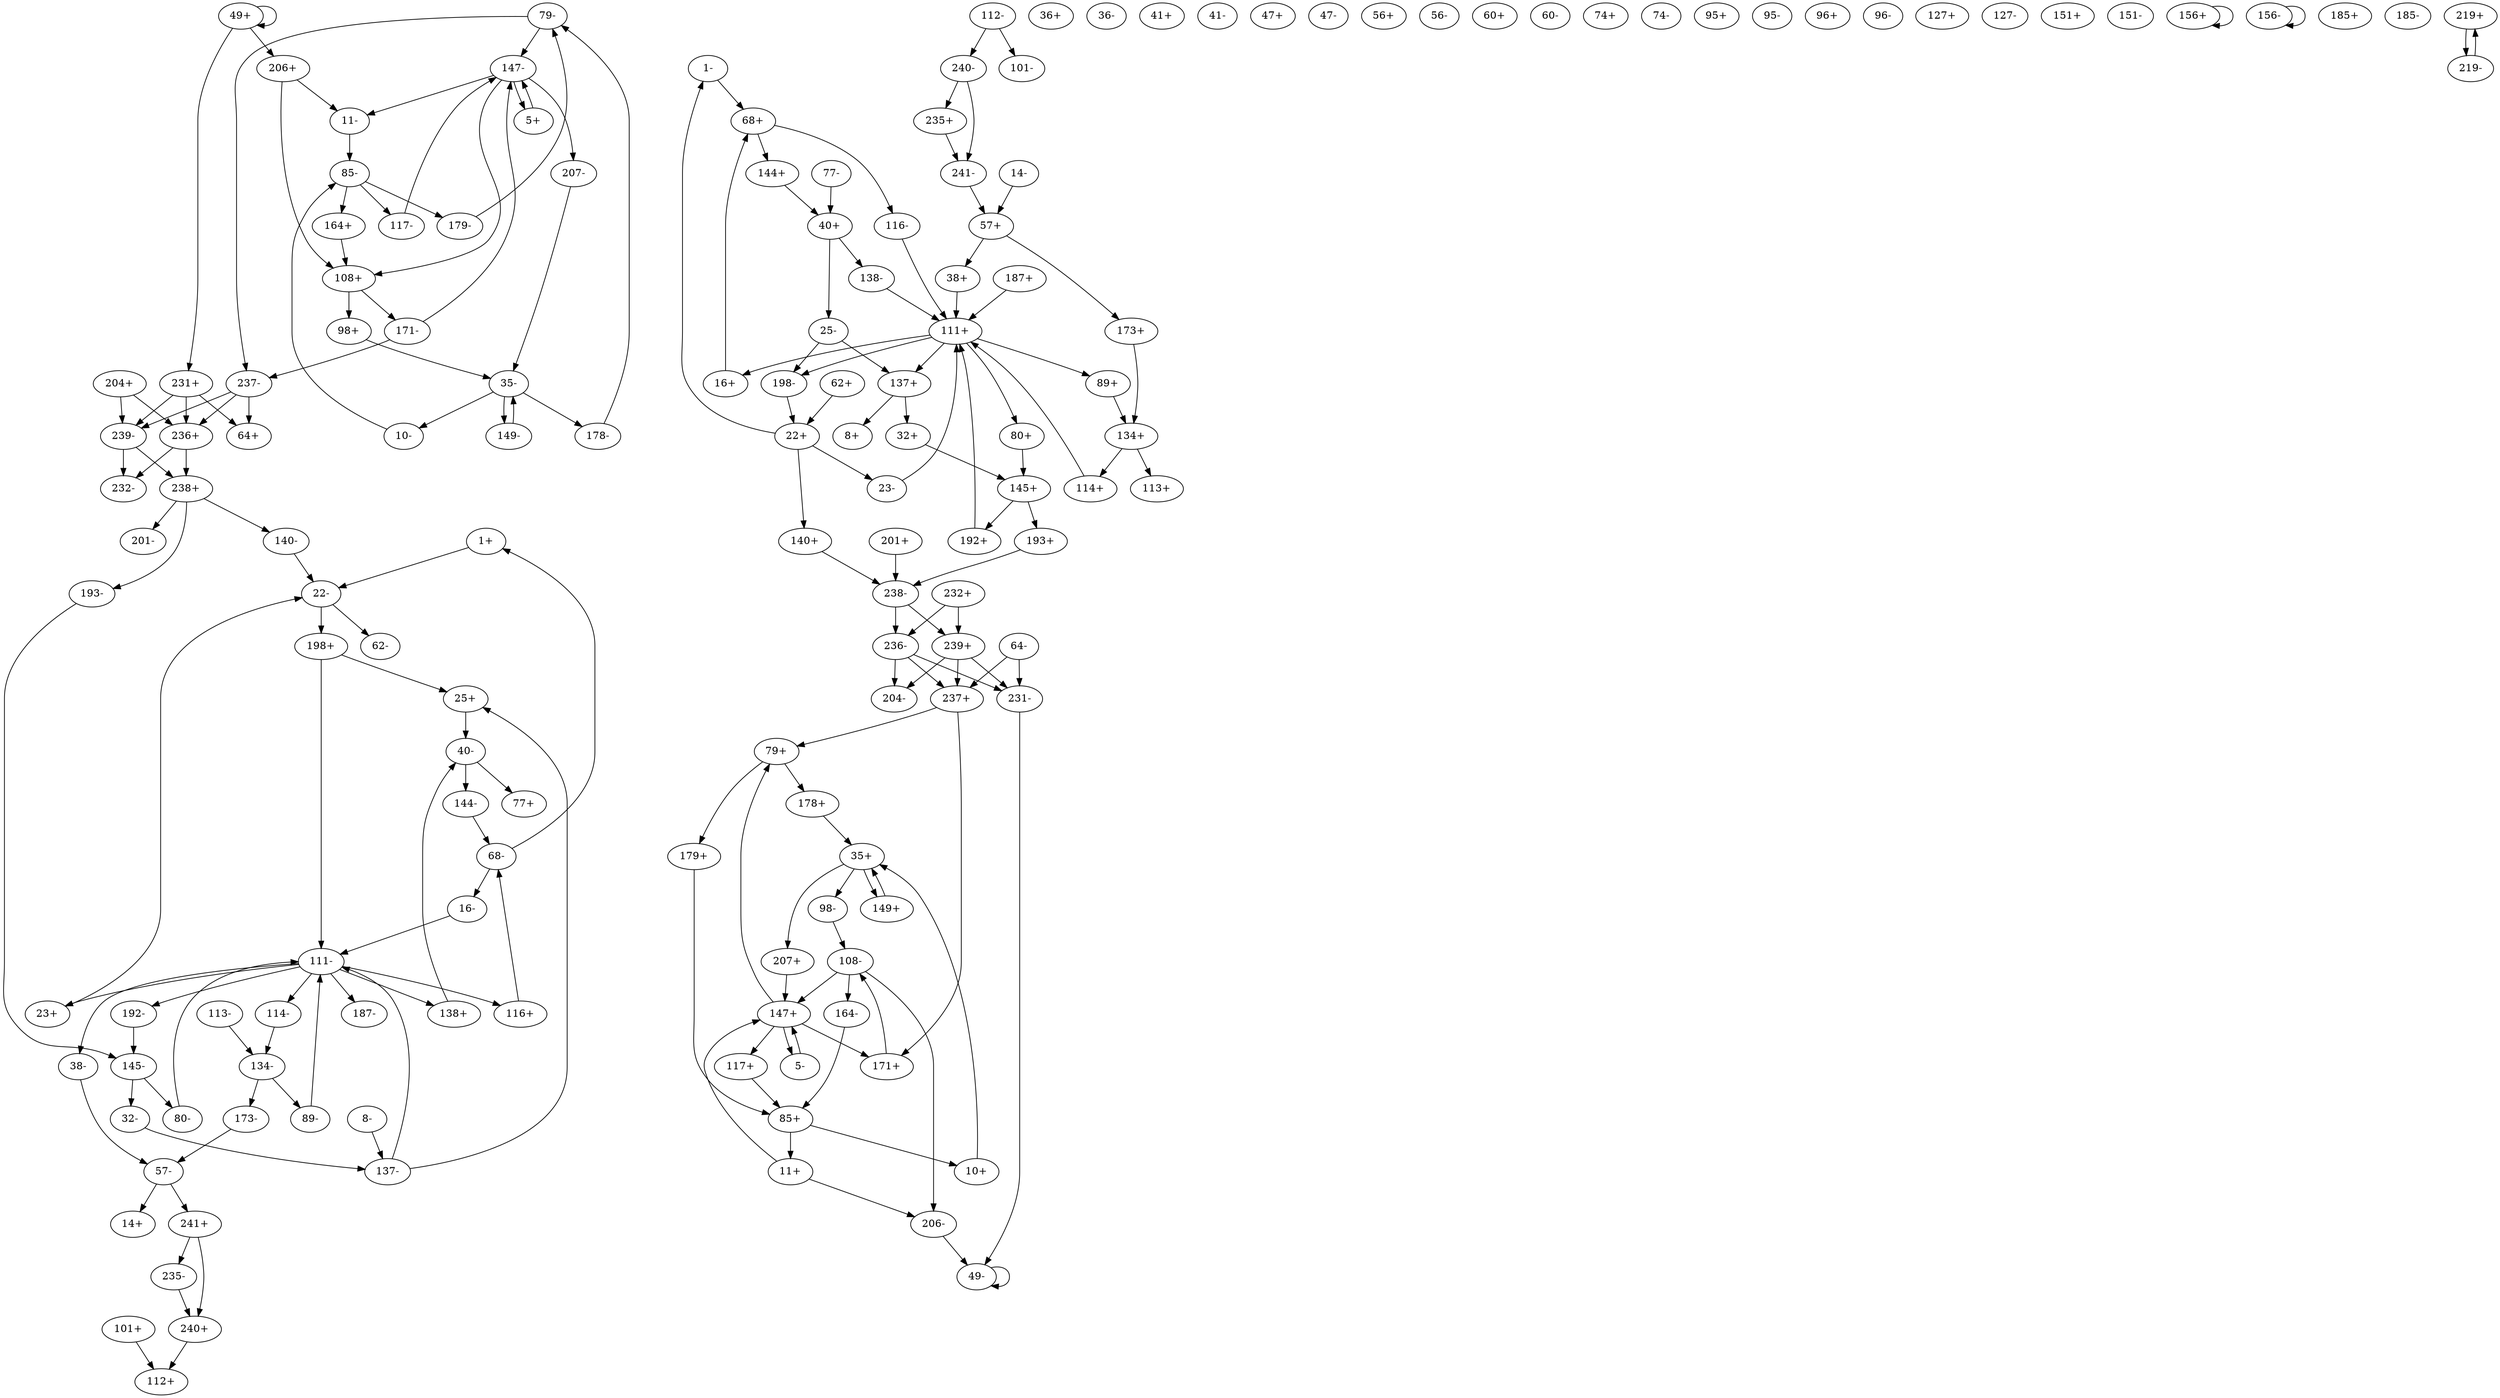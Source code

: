 digraph adj {
graph [k=31]
edge [d=-30]
"1+" [l=73 C=792]
"1-" [l=73 C=792]
"5+" [l=61 C=594]
"5-" [l=61 C=594]
"8+" [l=61 C=596]
"8-" [l=61 C=596]
"10+" [l=75 C=881]
"10-" [l=75 C=881]
"11+" [l=42 C=487]
"11-" [l=42 C=487]
"14+" [l=94 C=1005]
"14-" [l=94 C=1005]
"16+" [l=49 C=426]
"16-" [l=49 C=426]
"22+" [l=32 C=96]
"22-" [l=32 C=96]
"23+" [l=31 C=13]
"23-" [l=31 C=13]
"25+" [l=72 C=688]
"25-" [l=72 C=688]
"32+" [l=34 C=754]
"32-" [l=34 C=754]
"35+" [l=35 C=421]
"35-" [l=35 C=421]
"36+" [l=46 C=295]
"36-" [l=46 C=295]
"38+" [l=72 C=496]
"38-" [l=72 C=496]
"40+" [l=32 C=73]
"40-" [l=32 C=73]
"41+" [l=75 C=547]
"41-" [l=75 C=547]
"47+" [l=38 C=148]
"47-" [l=38 C=148]
"49+" [l=49 C=105]
"49-" [l=49 C=105]
"56+" [l=78 C=405]
"56-" [l=78 C=405]
"57+" [l=73 C=1778]
"57-" [l=73 C=1778]
"60+" [l=56 C=267]
"60-" [l=56 C=267]
"62+" [l=41 C=352]
"62-" [l=41 C=352]
"64+" [l=161 C=1559]
"64-" [l=161 C=1559]
"68+" [l=35 C=162]
"68-" [l=35 C=162]
"74+" [l=43 C=834]
"74-" [l=43 C=834]
"77+" [l=34 C=45]
"77-" [l=34 C=45]
"79+" [l=32 C=108]
"79-" [l=32 C=108]
"80+" [l=49 C=291]
"80-" [l=49 C=291]
"85+" [l=45 C=867]
"85-" [l=45 C=867]
"89+" [l=33 C=118]
"89-" [l=33 C=118]
"95+" [l=64 C=504]
"95-" [l=64 C=504]
"96+" [l=31 C=11]
"96-" [l=31 C=11]
"98+" [l=66 C=637]
"98-" [l=66 C=637]
"101+" [l=43 C=189]
"101-" [l=43 C=189]
"108+" [l=45 C=534]
"108-" [l=45 C=534]
"111+" [l=31 C=261]
"111-" [l=31 C=261]
"112+" [l=51 C=493]
"112-" [l=51 C=493]
"113+" [l=31 C=50]
"113-" [l=31 C=50]
"114+" [l=43 C=158]
"114-" [l=43 C=158]
"116+" [l=37 C=75]
"116-" [l=37 C=75]
"117+" [l=65 C=795]
"117-" [l=65 C=795]
"127+" [l=34 C=60]
"127-" [l=34 C=60]
"134+" [l=33 C=203]
"134-" [l=33 C=203]
"137+" [l=51 C=4234]
"137-" [l=51 C=4234]
"138+" [l=55 C=411]
"138-" [l=55 C=411]
"140+" [l=31 C=7]
"140-" [l=31 C=7]
"144+" [l=37 C=165]
"144-" [l=37 C=165]
"145+" [l=35 C=1015]
"145-" [l=35 C=1015]
"147+" [l=31 C=107]
"147-" [l=31 C=107]
"149+" [l=55 C=578]
"149-" [l=55 C=578]
"151+" [l=40 C=345]
"151-" [l=40 C=345]
"156+" [l=31 C=10]
"156-" [l=31 C=10]
"164+" [l=41 C=168]
"164-" [l=41 C=168]
"171+" [l=53 C=267]
"171-" [l=53 C=267]
"173+" [l=48 C=486]
"173-" [l=48 C=486]
"178+" [l=38 C=299]
"178-" [l=38 C=299]
"179+" [l=77 C=673]
"179-" [l=77 C=673]
"185+" [l=34 C=70]
"185-" [l=34 C=70]
"187+" [l=36 C=666]
"187-" [l=36 C=666]
"192+" [l=31 C=69]
"192-" [l=31 C=69]
"193+" [l=31 C=125]
"193-" [l=31 C=125]
"198+" [l=55 C=341]
"198-" [l=55 C=341]
"201+" [l=33 C=201]
"201-" [l=33 C=201]
"204+" [l=64 C=325]
"204-" [l=64 C=325]
"206+" [l=1669 C=33682]
"206-" [l=1669 C=33682]
"207+" [l=31 C=46]
"207-" [l=31 C=46]
"219+" [l=31 C=6]
"219-" [l=31 C=6]
"231+" [l=654 C=11229]
"231-" [l=654 C=11229]
"232+" [l=14067 C=367072]
"232-" [l=14067 C=367072]
"235+" [l=5372 C=193877]
"235-" [l=5372 C=193877]
"236+" [l=6254 C=139456]
"236-" [l=6254 C=139456]
"237+" [l=5408 C=100691]
"237-" [l=5408 C=100691]
"238+" [l=41356 C=864184]
"238-" [l=41356 C=864184]
"239+" [l=2486 C=65725]
"239-" [l=2486 C=65725]
"240+" [l=177644 C=3451815]
"240-" [l=177644 C=3451815]
"241+" [l=180589 C=3464052]
"241-" [l=180589 C=3464052]
"1+" -> "22-"
"1-" -> "68+"
"5+" -> "147-" [d=-26]
"5-" -> "147+"
"8-" -> "137-"
"10+" -> "35+" [d=-28]
"10-" -> "85-"
"11+" -> "206-"
"11+" -> "147+" [d=-21]
"11-" -> "85-"
"14-" -> "57+"
"16+" -> "68+"
"16-" -> "111-" [d=-18]
"22+" -> "1-"
"22+" -> "23-" [d=-27]
"22+" -> "140+" [d=-27]
"22-" -> "62-"
"22-" -> "198+"
"23+" -> "22-" [d=-27]
"23-" -> "111+" [d=-23]
"25+" -> "40-"
"25-" -> "137+"
"25-" -> "198-"
"32+" -> "145+"
"32-" -> "137-"
"35+" -> "207+"
"35+" -> "98-" [d=-24]
"35+" -> "149+" [d=-24]
"35-" -> "149-"
"35-" -> "10-" [d=-28]
"35-" -> "178-" [d=-28]
"38+" -> "111+" [d=-28]
"38-" -> "57-"
"40+" -> "25-"
"40+" -> "138-"
"40-" -> "77+"
"40-" -> "144-"
"49+" -> "49+" [d=-15]
"49+" -> "206+" [d=-15]
"49+" -> "231+"
"49-" -> "49-" [d=-15]
"57+" -> "38+"
"57+" -> "173+"
"57-" -> "14+"
"57-" -> "241+"
"62+" -> "22+"
"64-" -> "231-" [d=-28]
"64-" -> "237+" [d=-28]
"68+" -> "116-"
"68+" -> "144+"
"68-" -> "1+"
"68-" -> "16-"
"77-" -> "40+"
"79+" -> "178+"
"79+" -> "179+"
"79-" -> "147-" [d=-17]
"79-" -> "237-"
"80+" -> "145+"
"80-" -> "111-" [d=-18]
"85+" -> "10+"
"85+" -> "11+"
"85-" -> "117-"
"85-" -> "164+" [d=-21]
"85-" -> "179-" [d=-21]
"89+" -> "134+"
"89-" -> "111-" [d=-24]
"98+" -> "35-" [d=-24]
"98-" -> "108-"
"101+" -> "112+"
"108+" -> "98+"
"108+" -> "171-"
"108-" -> "164-"
"108-" -> "206-" [d=-19]
"108-" -> "147+" [d=-10]
"111+" -> "89+" [d=-24]
"111+" -> "137+" [d=-24]
"111+" -> "198-" [d=-24]
"111+" -> "16+" [d=-18]
"111+" -> "80+" [d=-18]
"111-" -> "116+" [d=-29]
"111-" -> "114-" [d=-11]
"111-" -> "138+" [d=-11]
"111-" -> "38-" [d=-28]
"111-" -> "187-" [d=-28]
"111-" -> "23+" [d=-23]
"111-" -> "192-" [d=-23]
"112-" -> "101-"
"112-" -> "240-"
"113-" -> "134-"
"114+" -> "111+" [d=-11]
"114-" -> "134-"
"116+" -> "68-"
"116-" -> "111+" [d=-29]
"117+" -> "85+"
"117-" -> "147-"
"134+" -> "113+"
"134+" -> "114+"
"134-" -> "89-"
"134-" -> "173-"
"137+" -> "8+"
"137+" -> "32+"
"137-" -> "25+"
"137-" -> "111-" [d=-24]
"138+" -> "40-"
"138-" -> "111+" [d=-11]
"140+" -> "238-" [d=-25]
"140-" -> "22-" [d=-27]
"144+" -> "40+"
"144-" -> "68-"
"145+" -> "192+"
"145+" -> "193+"
"145-" -> "32-"
"145-" -> "80-"
"147+" -> "117+"
"147+" -> "5-" [d=-26]
"147+" -> "79+" [d=-17]
"147+" -> "171+" [d=-17]
"147-" -> "5+"
"147-" -> "207-" [d=-26]
"147-" -> "11-" [d=-21]
"147-" -> "108+" [d=-10]
"149+" -> "35+"
"149-" -> "35-" [d=-24]
"156+" -> "156+"
"156-" -> "156-"
"164+" -> "108+"
"164-" -> "85+" [d=-21]
"171+" -> "108-"
"171-" -> "147-" [d=-17]
"171-" -> "237-"
"173+" -> "134+"
"173-" -> "57-"
"178+" -> "35+" [d=-28]
"178-" -> "79-"
"179+" -> "85+" [d=-21]
"179-" -> "79-"
"187+" -> "111+" [d=-28]
"192+" -> "111+" [d=-23]
"192-" -> "145-"
"193+" -> "238-" [d=-25]
"193-" -> "145-"
"198+" -> "25+"
"198+" -> "111-" [d=-24]
"198-" -> "22+"
"201+" -> "238-"
"204+" -> "236+" [d=-20]
"204+" -> "239-" [d=-20]
"206+" -> "11-"
"206+" -> "108+" [d=-19]
"206-" -> "49-" [d=-15]
"207+" -> "147+" [d=-26]
"207-" -> "35-"
"219+" -> "219-"
"219-" -> "219+"
"231+" -> "64+" [d=-28]
"231+" -> "236+" [d=-299]
"231+" -> "239-" [d=-299]
"231-" -> "49-"
"232+" -> "236-" [d=-677]
"232+" -> "239+" [d=-677]
"235+" -> "241-" [d=-203]
"235-" -> "240+" [d=-284]
"236+" -> "232-" [d=-677]
"236+" -> "238+" [d=-677]
"236-" -> "204-" [d=-20]
"236-" -> "231-" [d=-299]
"236-" -> "237+" [d=-299]
"237+" -> "79+"
"237+" -> "171+"
"237-" -> "64+" [d=-28]
"237-" -> "236+" [d=-299]
"237-" -> "239-" [d=-299]
"238+" -> "201-"
"238+" -> "140-" [d=-25]
"238+" -> "193-" [d=-25]
"238-" -> "236-" [d=-677]
"238-" -> "239+" [d=-677]
"239+" -> "204-" [d=-20]
"239+" -> "231-" [d=-299]
"239+" -> "237+" [d=-299]
"239-" -> "232-" [d=-677]
"239-" -> "238+" [d=-677]
"240+" -> "112+"
"240-" -> "235+" [d=-284]
"240-" -> "241-" [d=-203]
"241+" -> "235-" [d=-203]
"241+" -> "240+" [d=-203]
"241-" -> "57+"
}
